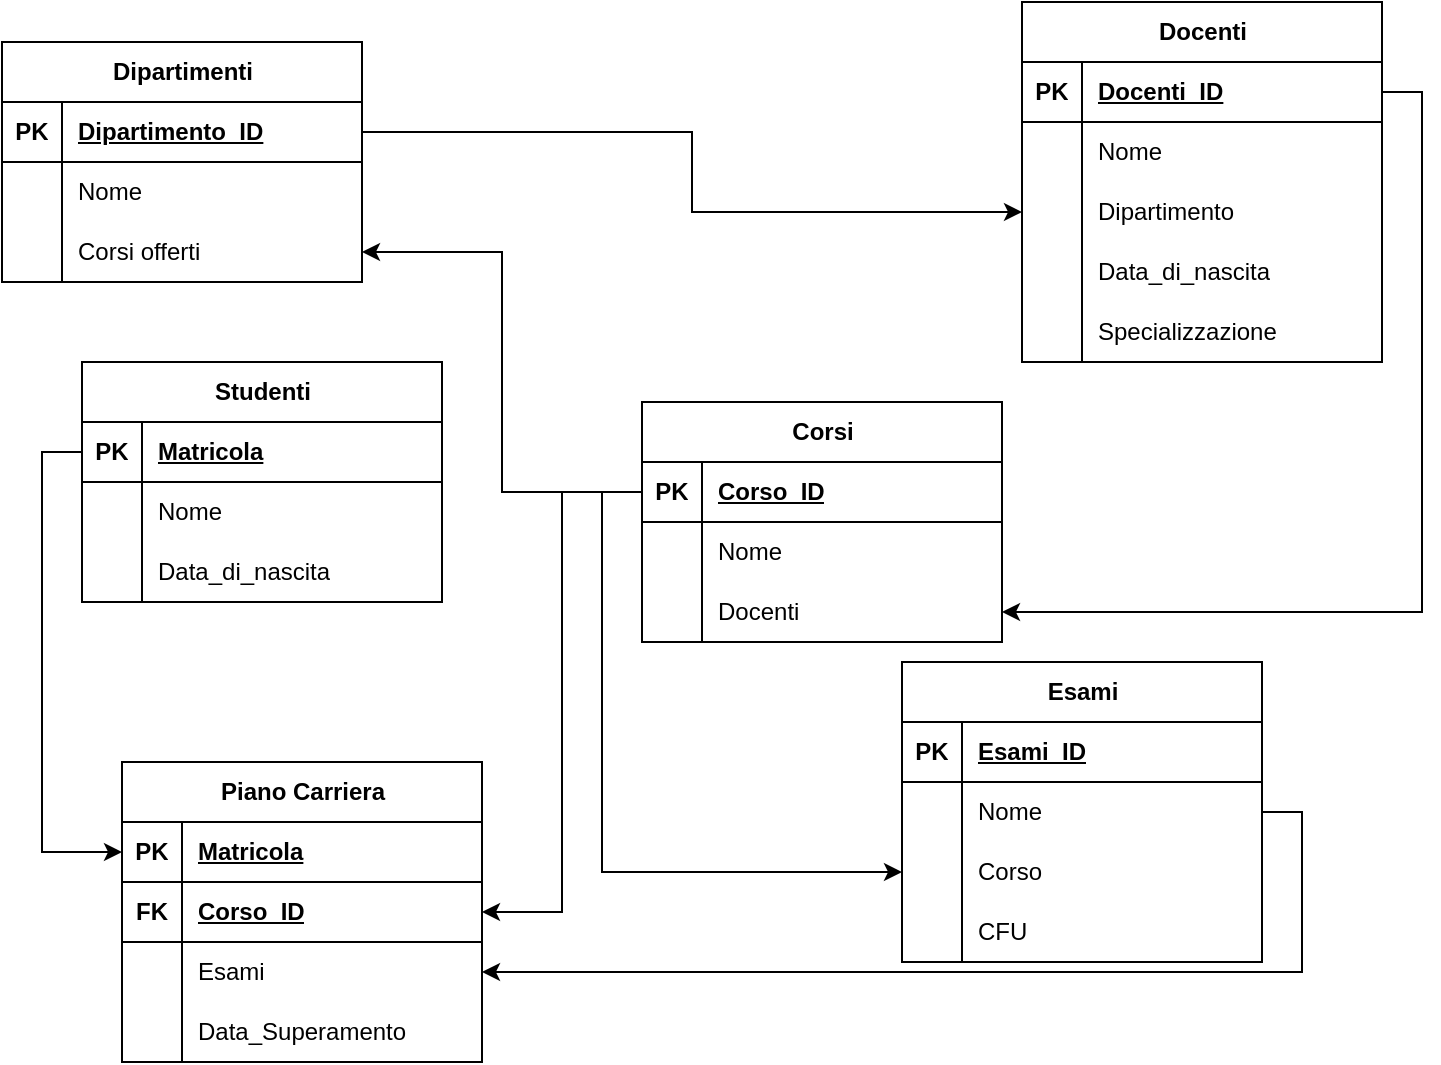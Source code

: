 <mxfile version="23.1.0" type="github">
  <diagram name="Pagina-1" id="qhU8wnmdOAKKkHcsEv-U">
    <mxGraphModel dx="1050" dy="570" grid="1" gridSize="10" guides="1" tooltips="1" connect="1" arrows="1" fold="1" page="1" pageScale="1" pageWidth="827" pageHeight="1169" math="0" shadow="0">
      <root>
        <mxCell id="0" />
        <mxCell id="1" parent="0" />
        <mxCell id="ds6GgjN6TcNg5x623Xar-1" value="Dipartimenti" style="shape=table;startSize=30;container=1;collapsible=1;childLayout=tableLayout;fixedRows=1;rowLines=0;fontStyle=1;align=center;resizeLast=1;html=1;" parent="1" vertex="1">
          <mxGeometry y="50" width="180" height="120.0" as="geometry" />
        </mxCell>
        <mxCell id="ds6GgjN6TcNg5x623Xar-2" value="" style="shape=tableRow;horizontal=0;startSize=0;swimlaneHead=0;swimlaneBody=0;fillColor=none;collapsible=0;dropTarget=0;points=[[0,0.5],[1,0.5]];portConstraint=eastwest;top=0;left=0;right=0;bottom=1;" parent="ds6GgjN6TcNg5x623Xar-1" vertex="1">
          <mxGeometry y="30" width="180" height="30" as="geometry" />
        </mxCell>
        <mxCell id="ds6GgjN6TcNg5x623Xar-3" value="PK" style="shape=partialRectangle;connectable=0;fillColor=none;top=0;left=0;bottom=0;right=0;fontStyle=1;overflow=hidden;whiteSpace=wrap;html=1;" parent="ds6GgjN6TcNg5x623Xar-2" vertex="1">
          <mxGeometry width="30" height="30" as="geometry">
            <mxRectangle width="30" height="30" as="alternateBounds" />
          </mxGeometry>
        </mxCell>
        <mxCell id="ds6GgjN6TcNg5x623Xar-4" value="Dipartimento_ID" style="shape=partialRectangle;connectable=0;fillColor=none;top=0;left=0;bottom=0;right=0;align=left;spacingLeft=6;fontStyle=5;overflow=hidden;whiteSpace=wrap;html=1;" parent="ds6GgjN6TcNg5x623Xar-2" vertex="1">
          <mxGeometry x="30" width="150" height="30" as="geometry">
            <mxRectangle width="150" height="30" as="alternateBounds" />
          </mxGeometry>
        </mxCell>
        <mxCell id="ds6GgjN6TcNg5x623Xar-5" value="" style="shape=tableRow;horizontal=0;startSize=0;swimlaneHead=0;swimlaneBody=0;fillColor=none;collapsible=0;dropTarget=0;points=[[0,0.5],[1,0.5]];portConstraint=eastwest;top=0;left=0;right=0;bottom=0;" parent="ds6GgjN6TcNg5x623Xar-1" vertex="1">
          <mxGeometry y="60" width="180" height="30" as="geometry" />
        </mxCell>
        <mxCell id="ds6GgjN6TcNg5x623Xar-6" value="" style="shape=partialRectangle;connectable=0;fillColor=none;top=0;left=0;bottom=0;right=0;editable=1;overflow=hidden;whiteSpace=wrap;html=1;" parent="ds6GgjN6TcNg5x623Xar-5" vertex="1">
          <mxGeometry width="30" height="30" as="geometry">
            <mxRectangle width="30" height="30" as="alternateBounds" />
          </mxGeometry>
        </mxCell>
        <mxCell id="ds6GgjN6TcNg5x623Xar-7" value="Nome" style="shape=partialRectangle;connectable=0;fillColor=none;top=0;left=0;bottom=0;right=0;align=left;spacingLeft=6;overflow=hidden;whiteSpace=wrap;html=1;" parent="ds6GgjN6TcNg5x623Xar-5" vertex="1">
          <mxGeometry x="30" width="150" height="30" as="geometry">
            <mxRectangle width="150" height="30" as="alternateBounds" />
          </mxGeometry>
        </mxCell>
        <mxCell id="ds6GgjN6TcNg5x623Xar-8" value="" style="shape=tableRow;horizontal=0;startSize=0;swimlaneHead=0;swimlaneBody=0;fillColor=none;collapsible=0;dropTarget=0;points=[[0,0.5],[1,0.5]];portConstraint=eastwest;top=0;left=0;right=0;bottom=0;" parent="ds6GgjN6TcNg5x623Xar-1" vertex="1">
          <mxGeometry y="90" width="180" height="30" as="geometry" />
        </mxCell>
        <mxCell id="ds6GgjN6TcNg5x623Xar-9" value="" style="shape=partialRectangle;connectable=0;fillColor=none;top=0;left=0;bottom=0;right=0;editable=1;overflow=hidden;whiteSpace=wrap;html=1;" parent="ds6GgjN6TcNg5x623Xar-8" vertex="1">
          <mxGeometry width="30" height="30" as="geometry">
            <mxRectangle width="30" height="30" as="alternateBounds" />
          </mxGeometry>
        </mxCell>
        <mxCell id="ds6GgjN6TcNg5x623Xar-10" value="Corsi offerti" style="shape=partialRectangle;connectable=0;fillColor=none;top=0;left=0;bottom=0;right=0;align=left;spacingLeft=6;overflow=hidden;whiteSpace=wrap;html=1;" parent="ds6GgjN6TcNg5x623Xar-8" vertex="1">
          <mxGeometry x="30" width="150" height="30" as="geometry">
            <mxRectangle width="150" height="30" as="alternateBounds" />
          </mxGeometry>
        </mxCell>
        <mxCell id="ds6GgjN6TcNg5x623Xar-14" value="Docenti" style="shape=table;startSize=30;container=1;collapsible=1;childLayout=tableLayout;fixedRows=1;rowLines=0;fontStyle=1;align=center;resizeLast=1;html=1;" parent="1" vertex="1">
          <mxGeometry x="510" y="30" width="180" height="180" as="geometry" />
        </mxCell>
        <mxCell id="ds6GgjN6TcNg5x623Xar-15" value="" style="shape=tableRow;horizontal=0;startSize=0;swimlaneHead=0;swimlaneBody=0;fillColor=none;collapsible=0;dropTarget=0;points=[[0,0.5],[1,0.5]];portConstraint=eastwest;top=0;left=0;right=0;bottom=1;" parent="ds6GgjN6TcNg5x623Xar-14" vertex="1">
          <mxGeometry y="30" width="180" height="30" as="geometry" />
        </mxCell>
        <mxCell id="ds6GgjN6TcNg5x623Xar-16" value="PK" style="shape=partialRectangle;connectable=0;fillColor=none;top=0;left=0;bottom=0;right=0;fontStyle=1;overflow=hidden;whiteSpace=wrap;html=1;" parent="ds6GgjN6TcNg5x623Xar-15" vertex="1">
          <mxGeometry width="30" height="30" as="geometry">
            <mxRectangle width="30" height="30" as="alternateBounds" />
          </mxGeometry>
        </mxCell>
        <mxCell id="ds6GgjN6TcNg5x623Xar-17" value="Docenti_ID" style="shape=partialRectangle;connectable=0;fillColor=none;top=0;left=0;bottom=0;right=0;align=left;spacingLeft=6;fontStyle=5;overflow=hidden;whiteSpace=wrap;html=1;" parent="ds6GgjN6TcNg5x623Xar-15" vertex="1">
          <mxGeometry x="30" width="150" height="30" as="geometry">
            <mxRectangle width="150" height="30" as="alternateBounds" />
          </mxGeometry>
        </mxCell>
        <mxCell id="ds6GgjN6TcNg5x623Xar-18" value="" style="shape=tableRow;horizontal=0;startSize=0;swimlaneHead=0;swimlaneBody=0;fillColor=none;collapsible=0;dropTarget=0;points=[[0,0.5],[1,0.5]];portConstraint=eastwest;top=0;left=0;right=0;bottom=0;" parent="ds6GgjN6TcNg5x623Xar-14" vertex="1">
          <mxGeometry y="60" width="180" height="30" as="geometry" />
        </mxCell>
        <mxCell id="ds6GgjN6TcNg5x623Xar-19" value="" style="shape=partialRectangle;connectable=0;fillColor=none;top=0;left=0;bottom=0;right=0;editable=1;overflow=hidden;whiteSpace=wrap;html=1;" parent="ds6GgjN6TcNg5x623Xar-18" vertex="1">
          <mxGeometry width="30" height="30" as="geometry">
            <mxRectangle width="30" height="30" as="alternateBounds" />
          </mxGeometry>
        </mxCell>
        <mxCell id="ds6GgjN6TcNg5x623Xar-20" value="Nome" style="shape=partialRectangle;connectable=0;fillColor=none;top=0;left=0;bottom=0;right=0;align=left;spacingLeft=6;overflow=hidden;whiteSpace=wrap;html=1;" parent="ds6GgjN6TcNg5x623Xar-18" vertex="1">
          <mxGeometry x="30" width="150" height="30" as="geometry">
            <mxRectangle width="150" height="30" as="alternateBounds" />
          </mxGeometry>
        </mxCell>
        <mxCell id="ds6GgjN6TcNg5x623Xar-21" value="" style="shape=tableRow;horizontal=0;startSize=0;swimlaneHead=0;swimlaneBody=0;fillColor=none;collapsible=0;dropTarget=0;points=[[0,0.5],[1,0.5]];portConstraint=eastwest;top=0;left=0;right=0;bottom=0;" parent="ds6GgjN6TcNg5x623Xar-14" vertex="1">
          <mxGeometry y="90" width="180" height="30" as="geometry" />
        </mxCell>
        <mxCell id="ds6GgjN6TcNg5x623Xar-22" value="" style="shape=partialRectangle;connectable=0;fillColor=none;top=0;left=0;bottom=0;right=0;editable=1;overflow=hidden;whiteSpace=wrap;html=1;" parent="ds6GgjN6TcNg5x623Xar-21" vertex="1">
          <mxGeometry width="30" height="30" as="geometry">
            <mxRectangle width="30" height="30" as="alternateBounds" />
          </mxGeometry>
        </mxCell>
        <mxCell id="ds6GgjN6TcNg5x623Xar-23" value="Dipartimento" style="shape=partialRectangle;connectable=0;fillColor=none;top=0;left=0;bottom=0;right=0;align=left;spacingLeft=6;overflow=hidden;whiteSpace=wrap;html=1;" parent="ds6GgjN6TcNg5x623Xar-21" vertex="1">
          <mxGeometry x="30" width="150" height="30" as="geometry">
            <mxRectangle width="150" height="30" as="alternateBounds" />
          </mxGeometry>
        </mxCell>
        <mxCell id="ds6GgjN6TcNg5x623Xar-24" value="" style="shape=tableRow;horizontal=0;startSize=0;swimlaneHead=0;swimlaneBody=0;fillColor=none;collapsible=0;dropTarget=0;points=[[0,0.5],[1,0.5]];portConstraint=eastwest;top=0;left=0;right=0;bottom=0;" parent="ds6GgjN6TcNg5x623Xar-14" vertex="1">
          <mxGeometry y="120" width="180" height="30" as="geometry" />
        </mxCell>
        <mxCell id="ds6GgjN6TcNg5x623Xar-25" value="" style="shape=partialRectangle;connectable=0;fillColor=none;top=0;left=0;bottom=0;right=0;editable=1;overflow=hidden;whiteSpace=wrap;html=1;" parent="ds6GgjN6TcNg5x623Xar-24" vertex="1">
          <mxGeometry width="30" height="30" as="geometry">
            <mxRectangle width="30" height="30" as="alternateBounds" />
          </mxGeometry>
        </mxCell>
        <mxCell id="ds6GgjN6TcNg5x623Xar-26" value="Data_di_nascita" style="shape=partialRectangle;connectable=0;fillColor=none;top=0;left=0;bottom=0;right=0;align=left;spacingLeft=6;overflow=hidden;whiteSpace=wrap;html=1;" parent="ds6GgjN6TcNg5x623Xar-24" vertex="1">
          <mxGeometry x="30" width="150" height="30" as="geometry">
            <mxRectangle width="150" height="30" as="alternateBounds" />
          </mxGeometry>
        </mxCell>
        <mxCell id="ds6GgjN6TcNg5x623Xar-27" value="" style="shape=tableRow;horizontal=0;startSize=0;swimlaneHead=0;swimlaneBody=0;fillColor=none;collapsible=0;dropTarget=0;points=[[0,0.5],[1,0.5]];portConstraint=eastwest;top=0;left=0;right=0;bottom=0;" parent="ds6GgjN6TcNg5x623Xar-14" vertex="1">
          <mxGeometry y="150" width="180" height="30" as="geometry" />
        </mxCell>
        <mxCell id="ds6GgjN6TcNg5x623Xar-28" value="" style="shape=partialRectangle;connectable=0;fillColor=none;top=0;left=0;bottom=0;right=0;editable=1;overflow=hidden;whiteSpace=wrap;html=1;" parent="ds6GgjN6TcNg5x623Xar-27" vertex="1">
          <mxGeometry width="30" height="30" as="geometry">
            <mxRectangle width="30" height="30" as="alternateBounds" />
          </mxGeometry>
        </mxCell>
        <mxCell id="ds6GgjN6TcNg5x623Xar-29" value="Specializzazione" style="shape=partialRectangle;connectable=0;fillColor=none;top=0;left=0;bottom=0;right=0;align=left;spacingLeft=6;overflow=hidden;whiteSpace=wrap;html=1;" parent="ds6GgjN6TcNg5x623Xar-27" vertex="1">
          <mxGeometry x="30" width="150" height="30" as="geometry">
            <mxRectangle width="150" height="30" as="alternateBounds" />
          </mxGeometry>
        </mxCell>
        <mxCell id="ds6GgjN6TcNg5x623Xar-30" value="Studenti" style="shape=table;startSize=30;container=1;collapsible=1;childLayout=tableLayout;fixedRows=1;rowLines=0;fontStyle=1;align=center;resizeLast=1;html=1;" parent="1" vertex="1">
          <mxGeometry x="40" y="210" width="180" height="120" as="geometry" />
        </mxCell>
        <mxCell id="ds6GgjN6TcNg5x623Xar-31" value="" style="shape=tableRow;horizontal=0;startSize=0;swimlaneHead=0;swimlaneBody=0;fillColor=none;collapsible=0;dropTarget=0;points=[[0,0.5],[1,0.5]];portConstraint=eastwest;top=0;left=0;right=0;bottom=1;" parent="ds6GgjN6TcNg5x623Xar-30" vertex="1">
          <mxGeometry y="30" width="180" height="30" as="geometry" />
        </mxCell>
        <mxCell id="ds6GgjN6TcNg5x623Xar-32" value="PK" style="shape=partialRectangle;connectable=0;fillColor=none;top=0;left=0;bottom=0;right=0;fontStyle=1;overflow=hidden;whiteSpace=wrap;html=1;" parent="ds6GgjN6TcNg5x623Xar-31" vertex="1">
          <mxGeometry width="30" height="30" as="geometry">
            <mxRectangle width="30" height="30" as="alternateBounds" />
          </mxGeometry>
        </mxCell>
        <mxCell id="ds6GgjN6TcNg5x623Xar-33" value="Matricola" style="shape=partialRectangle;connectable=0;fillColor=none;top=0;left=0;bottom=0;right=0;align=left;spacingLeft=6;fontStyle=5;overflow=hidden;whiteSpace=wrap;html=1;" parent="ds6GgjN6TcNg5x623Xar-31" vertex="1">
          <mxGeometry x="30" width="150" height="30" as="geometry">
            <mxRectangle width="150" height="30" as="alternateBounds" />
          </mxGeometry>
        </mxCell>
        <mxCell id="ds6GgjN6TcNg5x623Xar-34" value="" style="shape=tableRow;horizontal=0;startSize=0;swimlaneHead=0;swimlaneBody=0;fillColor=none;collapsible=0;dropTarget=0;points=[[0,0.5],[1,0.5]];portConstraint=eastwest;top=0;left=0;right=0;bottom=0;" parent="ds6GgjN6TcNg5x623Xar-30" vertex="1">
          <mxGeometry y="60" width="180" height="30" as="geometry" />
        </mxCell>
        <mxCell id="ds6GgjN6TcNg5x623Xar-35" value="" style="shape=partialRectangle;connectable=0;fillColor=none;top=0;left=0;bottom=0;right=0;editable=1;overflow=hidden;whiteSpace=wrap;html=1;" parent="ds6GgjN6TcNg5x623Xar-34" vertex="1">
          <mxGeometry width="30" height="30" as="geometry">
            <mxRectangle width="30" height="30" as="alternateBounds" />
          </mxGeometry>
        </mxCell>
        <mxCell id="ds6GgjN6TcNg5x623Xar-36" value="Nome" style="shape=partialRectangle;connectable=0;fillColor=none;top=0;left=0;bottom=0;right=0;align=left;spacingLeft=6;overflow=hidden;whiteSpace=wrap;html=1;" parent="ds6GgjN6TcNg5x623Xar-34" vertex="1">
          <mxGeometry x="30" width="150" height="30" as="geometry">
            <mxRectangle width="150" height="30" as="alternateBounds" />
          </mxGeometry>
        </mxCell>
        <mxCell id="ds6GgjN6TcNg5x623Xar-37" value="" style="shape=tableRow;horizontal=0;startSize=0;swimlaneHead=0;swimlaneBody=0;fillColor=none;collapsible=0;dropTarget=0;points=[[0,0.5],[1,0.5]];portConstraint=eastwest;top=0;left=0;right=0;bottom=0;" parent="ds6GgjN6TcNg5x623Xar-30" vertex="1">
          <mxGeometry y="90" width="180" height="30" as="geometry" />
        </mxCell>
        <mxCell id="ds6GgjN6TcNg5x623Xar-38" value="" style="shape=partialRectangle;connectable=0;fillColor=none;top=0;left=0;bottom=0;right=0;editable=1;overflow=hidden;whiteSpace=wrap;html=1;" parent="ds6GgjN6TcNg5x623Xar-37" vertex="1">
          <mxGeometry width="30" height="30" as="geometry">
            <mxRectangle width="30" height="30" as="alternateBounds" />
          </mxGeometry>
        </mxCell>
        <mxCell id="ds6GgjN6TcNg5x623Xar-39" value="Data_di_nascita" style="shape=partialRectangle;connectable=0;fillColor=none;top=0;left=0;bottom=0;right=0;align=left;spacingLeft=6;overflow=hidden;whiteSpace=wrap;html=1;" parent="ds6GgjN6TcNg5x623Xar-37" vertex="1">
          <mxGeometry x="30" width="150" height="30" as="geometry">
            <mxRectangle width="150" height="30" as="alternateBounds" />
          </mxGeometry>
        </mxCell>
        <mxCell id="ds6GgjN6TcNg5x623Xar-57" value="Corsi" style="shape=table;startSize=30;container=1;collapsible=1;childLayout=tableLayout;fixedRows=1;rowLines=0;fontStyle=1;align=center;resizeLast=1;html=1;" parent="1" vertex="1">
          <mxGeometry x="320" y="230" width="180" height="120" as="geometry" />
        </mxCell>
        <mxCell id="ds6GgjN6TcNg5x623Xar-58" value="" style="shape=tableRow;horizontal=0;startSize=0;swimlaneHead=0;swimlaneBody=0;fillColor=none;collapsible=0;dropTarget=0;points=[[0,0.5],[1,0.5]];portConstraint=eastwest;top=0;left=0;right=0;bottom=1;" parent="ds6GgjN6TcNg5x623Xar-57" vertex="1">
          <mxGeometry y="30" width="180" height="30" as="geometry" />
        </mxCell>
        <mxCell id="ds6GgjN6TcNg5x623Xar-59" value="PK" style="shape=partialRectangle;connectable=0;fillColor=none;top=0;left=0;bottom=0;right=0;fontStyle=1;overflow=hidden;whiteSpace=wrap;html=1;" parent="ds6GgjN6TcNg5x623Xar-58" vertex="1">
          <mxGeometry width="30" height="30" as="geometry">
            <mxRectangle width="30" height="30" as="alternateBounds" />
          </mxGeometry>
        </mxCell>
        <mxCell id="ds6GgjN6TcNg5x623Xar-60" value="Corso_ID" style="shape=partialRectangle;connectable=0;fillColor=none;top=0;left=0;bottom=0;right=0;align=left;spacingLeft=6;fontStyle=5;overflow=hidden;whiteSpace=wrap;html=1;" parent="ds6GgjN6TcNg5x623Xar-58" vertex="1">
          <mxGeometry x="30" width="150" height="30" as="geometry">
            <mxRectangle width="150" height="30" as="alternateBounds" />
          </mxGeometry>
        </mxCell>
        <mxCell id="ds6GgjN6TcNg5x623Xar-61" value="" style="shape=tableRow;horizontal=0;startSize=0;swimlaneHead=0;swimlaneBody=0;fillColor=none;collapsible=0;dropTarget=0;points=[[0,0.5],[1,0.5]];portConstraint=eastwest;top=0;left=0;right=0;bottom=0;" parent="ds6GgjN6TcNg5x623Xar-57" vertex="1">
          <mxGeometry y="60" width="180" height="30" as="geometry" />
        </mxCell>
        <mxCell id="ds6GgjN6TcNg5x623Xar-62" value="" style="shape=partialRectangle;connectable=0;fillColor=none;top=0;left=0;bottom=0;right=0;editable=1;overflow=hidden;whiteSpace=wrap;html=1;" parent="ds6GgjN6TcNg5x623Xar-61" vertex="1">
          <mxGeometry width="30" height="30" as="geometry">
            <mxRectangle width="30" height="30" as="alternateBounds" />
          </mxGeometry>
        </mxCell>
        <mxCell id="ds6GgjN6TcNg5x623Xar-63" value="Nome" style="shape=partialRectangle;connectable=0;fillColor=none;top=0;left=0;bottom=0;right=0;align=left;spacingLeft=6;overflow=hidden;whiteSpace=wrap;html=1;" parent="ds6GgjN6TcNg5x623Xar-61" vertex="1">
          <mxGeometry x="30" width="150" height="30" as="geometry">
            <mxRectangle width="150" height="30" as="alternateBounds" />
          </mxGeometry>
        </mxCell>
        <mxCell id="ds6GgjN6TcNg5x623Xar-64" value="" style="shape=tableRow;horizontal=0;startSize=0;swimlaneHead=0;swimlaneBody=0;fillColor=none;collapsible=0;dropTarget=0;points=[[0,0.5],[1,0.5]];portConstraint=eastwest;top=0;left=0;right=0;bottom=0;" parent="ds6GgjN6TcNg5x623Xar-57" vertex="1">
          <mxGeometry y="90" width="180" height="30" as="geometry" />
        </mxCell>
        <mxCell id="ds6GgjN6TcNg5x623Xar-65" value="" style="shape=partialRectangle;connectable=0;fillColor=none;top=0;left=0;bottom=0;right=0;editable=1;overflow=hidden;whiteSpace=wrap;html=1;" parent="ds6GgjN6TcNg5x623Xar-64" vertex="1">
          <mxGeometry width="30" height="30" as="geometry">
            <mxRectangle width="30" height="30" as="alternateBounds" />
          </mxGeometry>
        </mxCell>
        <mxCell id="ds6GgjN6TcNg5x623Xar-66" value="Docenti" style="shape=partialRectangle;connectable=0;fillColor=none;top=0;left=0;bottom=0;right=0;align=left;spacingLeft=6;overflow=hidden;whiteSpace=wrap;html=1;" parent="ds6GgjN6TcNg5x623Xar-64" vertex="1">
          <mxGeometry x="30" width="150" height="30" as="geometry">
            <mxRectangle width="150" height="30" as="alternateBounds" />
          </mxGeometry>
        </mxCell>
        <mxCell id="ds6GgjN6TcNg5x623Xar-71" style="edgeStyle=orthogonalEdgeStyle;rounded=0;orthogonalLoop=1;jettySize=auto;html=1;exitX=0;exitY=0.5;exitDx=0;exitDy=0;" parent="1" source="ds6GgjN6TcNg5x623Xar-58" target="ds6GgjN6TcNg5x623Xar-8" edge="1">
          <mxGeometry relative="1" as="geometry" />
        </mxCell>
        <mxCell id="ds6GgjN6TcNg5x623Xar-72" style="edgeStyle=orthogonalEdgeStyle;rounded=0;orthogonalLoop=1;jettySize=auto;html=1;exitX=1;exitY=0.5;exitDx=0;exitDy=0;" parent="1" source="ds6GgjN6TcNg5x623Xar-15" target="ds6GgjN6TcNg5x623Xar-64" edge="1">
          <mxGeometry relative="1" as="geometry" />
        </mxCell>
        <mxCell id="ds6GgjN6TcNg5x623Xar-73" value="Esami" style="shape=table;startSize=30;container=1;collapsible=1;childLayout=tableLayout;fixedRows=1;rowLines=0;fontStyle=1;align=center;resizeLast=1;html=1;" parent="1" vertex="1">
          <mxGeometry x="450" y="360" width="180" height="150" as="geometry" />
        </mxCell>
        <mxCell id="ds6GgjN6TcNg5x623Xar-74" value="" style="shape=tableRow;horizontal=0;startSize=0;swimlaneHead=0;swimlaneBody=0;fillColor=none;collapsible=0;dropTarget=0;points=[[0,0.5],[1,0.5]];portConstraint=eastwest;top=0;left=0;right=0;bottom=1;" parent="ds6GgjN6TcNg5x623Xar-73" vertex="1">
          <mxGeometry y="30" width="180" height="30" as="geometry" />
        </mxCell>
        <mxCell id="ds6GgjN6TcNg5x623Xar-75" value="PK" style="shape=partialRectangle;connectable=0;fillColor=none;top=0;left=0;bottom=0;right=0;fontStyle=1;overflow=hidden;whiteSpace=wrap;html=1;" parent="ds6GgjN6TcNg5x623Xar-74" vertex="1">
          <mxGeometry width="30" height="30" as="geometry">
            <mxRectangle width="30" height="30" as="alternateBounds" />
          </mxGeometry>
        </mxCell>
        <mxCell id="ds6GgjN6TcNg5x623Xar-76" value="Esami_ID" style="shape=partialRectangle;connectable=0;fillColor=none;top=0;left=0;bottom=0;right=0;align=left;spacingLeft=6;fontStyle=5;overflow=hidden;whiteSpace=wrap;html=1;" parent="ds6GgjN6TcNg5x623Xar-74" vertex="1">
          <mxGeometry x="30" width="150" height="30" as="geometry">
            <mxRectangle width="150" height="30" as="alternateBounds" />
          </mxGeometry>
        </mxCell>
        <mxCell id="ds6GgjN6TcNg5x623Xar-77" value="" style="shape=tableRow;horizontal=0;startSize=0;swimlaneHead=0;swimlaneBody=0;fillColor=none;collapsible=0;dropTarget=0;points=[[0,0.5],[1,0.5]];portConstraint=eastwest;top=0;left=0;right=0;bottom=0;" parent="ds6GgjN6TcNg5x623Xar-73" vertex="1">
          <mxGeometry y="60" width="180" height="30" as="geometry" />
        </mxCell>
        <mxCell id="ds6GgjN6TcNg5x623Xar-78" value="" style="shape=partialRectangle;connectable=0;fillColor=none;top=0;left=0;bottom=0;right=0;editable=1;overflow=hidden;whiteSpace=wrap;html=1;" parent="ds6GgjN6TcNg5x623Xar-77" vertex="1">
          <mxGeometry width="30" height="30" as="geometry">
            <mxRectangle width="30" height="30" as="alternateBounds" />
          </mxGeometry>
        </mxCell>
        <mxCell id="ds6GgjN6TcNg5x623Xar-79" value="Nome" style="shape=partialRectangle;connectable=0;fillColor=none;top=0;left=0;bottom=0;right=0;align=left;spacingLeft=6;overflow=hidden;whiteSpace=wrap;html=1;" parent="ds6GgjN6TcNg5x623Xar-77" vertex="1">
          <mxGeometry x="30" width="150" height="30" as="geometry">
            <mxRectangle width="150" height="30" as="alternateBounds" />
          </mxGeometry>
        </mxCell>
        <mxCell id="ds6GgjN6TcNg5x623Xar-80" value="" style="shape=tableRow;horizontal=0;startSize=0;swimlaneHead=0;swimlaneBody=0;fillColor=none;collapsible=0;dropTarget=0;points=[[0,0.5],[1,0.5]];portConstraint=eastwest;top=0;left=0;right=0;bottom=0;" parent="ds6GgjN6TcNg5x623Xar-73" vertex="1">
          <mxGeometry y="90" width="180" height="30" as="geometry" />
        </mxCell>
        <mxCell id="ds6GgjN6TcNg5x623Xar-81" value="" style="shape=partialRectangle;connectable=0;fillColor=none;top=0;left=0;bottom=0;right=0;editable=1;overflow=hidden;whiteSpace=wrap;html=1;" parent="ds6GgjN6TcNg5x623Xar-80" vertex="1">
          <mxGeometry width="30" height="30" as="geometry">
            <mxRectangle width="30" height="30" as="alternateBounds" />
          </mxGeometry>
        </mxCell>
        <mxCell id="ds6GgjN6TcNg5x623Xar-82" value="Corso" style="shape=partialRectangle;connectable=0;fillColor=none;top=0;left=0;bottom=0;right=0;align=left;spacingLeft=6;overflow=hidden;whiteSpace=wrap;html=1;" parent="ds6GgjN6TcNg5x623Xar-80" vertex="1">
          <mxGeometry x="30" width="150" height="30" as="geometry">
            <mxRectangle width="150" height="30" as="alternateBounds" />
          </mxGeometry>
        </mxCell>
        <mxCell id="ds6GgjN6TcNg5x623Xar-83" value="" style="shape=tableRow;horizontal=0;startSize=0;swimlaneHead=0;swimlaneBody=0;fillColor=none;collapsible=0;dropTarget=0;points=[[0,0.5],[1,0.5]];portConstraint=eastwest;top=0;left=0;right=0;bottom=0;" parent="ds6GgjN6TcNg5x623Xar-73" vertex="1">
          <mxGeometry y="120" width="180" height="30" as="geometry" />
        </mxCell>
        <mxCell id="ds6GgjN6TcNg5x623Xar-84" value="" style="shape=partialRectangle;connectable=0;fillColor=none;top=0;left=0;bottom=0;right=0;editable=1;overflow=hidden;whiteSpace=wrap;html=1;" parent="ds6GgjN6TcNg5x623Xar-83" vertex="1">
          <mxGeometry width="30" height="30" as="geometry">
            <mxRectangle width="30" height="30" as="alternateBounds" />
          </mxGeometry>
        </mxCell>
        <mxCell id="ds6GgjN6TcNg5x623Xar-85" value="CFU" style="shape=partialRectangle;connectable=0;fillColor=none;top=0;left=0;bottom=0;right=0;align=left;spacingLeft=6;overflow=hidden;whiteSpace=wrap;html=1;" parent="ds6GgjN6TcNg5x623Xar-83" vertex="1">
          <mxGeometry x="30" width="150" height="30" as="geometry">
            <mxRectangle width="150" height="30" as="alternateBounds" />
          </mxGeometry>
        </mxCell>
        <mxCell id="ds6GgjN6TcNg5x623Xar-86" style="edgeStyle=orthogonalEdgeStyle;rounded=0;orthogonalLoop=1;jettySize=auto;html=1;exitX=0;exitY=0.5;exitDx=0;exitDy=0;" parent="1" source="ds6GgjN6TcNg5x623Xar-58" target="ds6GgjN6TcNg5x623Xar-80" edge="1">
          <mxGeometry relative="1" as="geometry" />
        </mxCell>
        <mxCell id="ds6GgjN6TcNg5x623Xar-87" value="Piano Carriera" style="shape=table;startSize=30;container=1;collapsible=1;childLayout=tableLayout;fixedRows=1;rowLines=0;fontStyle=1;align=center;resizeLast=1;html=1;" parent="1" vertex="1">
          <mxGeometry x="60" y="410" width="180" height="150" as="geometry" />
        </mxCell>
        <mxCell id="ds6GgjN6TcNg5x623Xar-88" value="" style="shape=tableRow;horizontal=0;startSize=0;swimlaneHead=0;swimlaneBody=0;fillColor=none;collapsible=0;dropTarget=0;points=[[0,0.5],[1,0.5]];portConstraint=eastwest;top=0;left=0;right=0;bottom=1;" parent="ds6GgjN6TcNg5x623Xar-87" vertex="1">
          <mxGeometry y="30" width="180" height="30" as="geometry" />
        </mxCell>
        <mxCell id="ds6GgjN6TcNg5x623Xar-89" value="PK" style="shape=partialRectangle;connectable=0;fillColor=none;top=0;left=0;bottom=0;right=0;fontStyle=1;overflow=hidden;whiteSpace=wrap;html=1;" parent="ds6GgjN6TcNg5x623Xar-88" vertex="1">
          <mxGeometry width="30" height="30" as="geometry">
            <mxRectangle width="30" height="30" as="alternateBounds" />
          </mxGeometry>
        </mxCell>
        <mxCell id="ds6GgjN6TcNg5x623Xar-90" value="Matricola" style="shape=partialRectangle;connectable=0;fillColor=none;top=0;left=0;bottom=0;right=0;align=left;spacingLeft=6;fontStyle=5;overflow=hidden;whiteSpace=wrap;html=1;" parent="ds6GgjN6TcNg5x623Xar-88" vertex="1">
          <mxGeometry x="30" width="150" height="30" as="geometry">
            <mxRectangle width="150" height="30" as="alternateBounds" />
          </mxGeometry>
        </mxCell>
        <mxCell id="ds6GgjN6TcNg5x623Xar-100" value="" style="shape=tableRow;horizontal=0;startSize=0;swimlaneHead=0;swimlaneBody=0;fillColor=none;collapsible=0;dropTarget=0;points=[[0,0.5],[1,0.5]];portConstraint=eastwest;top=0;left=0;right=0;bottom=1;" parent="ds6GgjN6TcNg5x623Xar-87" vertex="1">
          <mxGeometry y="60" width="180" height="30" as="geometry" />
        </mxCell>
        <mxCell id="ds6GgjN6TcNg5x623Xar-101" value="FK" style="shape=partialRectangle;connectable=0;fillColor=none;top=0;left=0;bottom=0;right=0;fontStyle=1;overflow=hidden;whiteSpace=wrap;html=1;" parent="ds6GgjN6TcNg5x623Xar-100" vertex="1">
          <mxGeometry width="30" height="30" as="geometry">
            <mxRectangle width="30" height="30" as="alternateBounds" />
          </mxGeometry>
        </mxCell>
        <mxCell id="ds6GgjN6TcNg5x623Xar-102" value="Corso_ID" style="shape=partialRectangle;connectable=0;fillColor=none;top=0;left=0;bottom=0;right=0;align=left;spacingLeft=6;fontStyle=5;overflow=hidden;whiteSpace=wrap;html=1;" parent="ds6GgjN6TcNg5x623Xar-100" vertex="1">
          <mxGeometry x="30" width="150" height="30" as="geometry">
            <mxRectangle width="150" height="30" as="alternateBounds" />
          </mxGeometry>
        </mxCell>
        <mxCell id="ds6GgjN6TcNg5x623Xar-118" value="" style="shape=tableRow;horizontal=0;startSize=0;swimlaneHead=0;swimlaneBody=0;fillColor=none;collapsible=0;dropTarget=0;points=[[0,0.5],[1,0.5]];portConstraint=eastwest;top=0;left=0;right=0;bottom=0;" parent="ds6GgjN6TcNg5x623Xar-87" vertex="1">
          <mxGeometry y="90" width="180" height="30" as="geometry" />
        </mxCell>
        <mxCell id="ds6GgjN6TcNg5x623Xar-119" value="" style="shape=partialRectangle;connectable=0;fillColor=none;top=0;left=0;bottom=0;right=0;editable=1;overflow=hidden;whiteSpace=wrap;html=1;" parent="ds6GgjN6TcNg5x623Xar-118" vertex="1">
          <mxGeometry width="30" height="30" as="geometry">
            <mxRectangle width="30" height="30" as="alternateBounds" />
          </mxGeometry>
        </mxCell>
        <mxCell id="ds6GgjN6TcNg5x623Xar-120" value="Esami" style="shape=partialRectangle;connectable=0;fillColor=none;top=0;left=0;bottom=0;right=0;align=left;spacingLeft=6;overflow=hidden;whiteSpace=wrap;html=1;" parent="ds6GgjN6TcNg5x623Xar-118" vertex="1">
          <mxGeometry x="30" width="150" height="30" as="geometry">
            <mxRectangle width="150" height="30" as="alternateBounds" />
          </mxGeometry>
        </mxCell>
        <mxCell id="ds6GgjN6TcNg5x623Xar-121" value="" style="shape=tableRow;horizontal=0;startSize=0;swimlaneHead=0;swimlaneBody=0;fillColor=none;collapsible=0;dropTarget=0;points=[[0,0.5],[1,0.5]];portConstraint=eastwest;top=0;left=0;right=0;bottom=0;" parent="ds6GgjN6TcNg5x623Xar-87" vertex="1">
          <mxGeometry y="120" width="180" height="30" as="geometry" />
        </mxCell>
        <mxCell id="ds6GgjN6TcNg5x623Xar-122" value="" style="shape=partialRectangle;connectable=0;fillColor=none;top=0;left=0;bottom=0;right=0;editable=1;overflow=hidden;whiteSpace=wrap;html=1;" parent="ds6GgjN6TcNg5x623Xar-121" vertex="1">
          <mxGeometry width="30" height="30" as="geometry">
            <mxRectangle width="30" height="30" as="alternateBounds" />
          </mxGeometry>
        </mxCell>
        <mxCell id="ds6GgjN6TcNg5x623Xar-123" value="Data_Superamento" style="shape=partialRectangle;connectable=0;fillColor=none;top=0;left=0;bottom=0;right=0;align=left;spacingLeft=6;overflow=hidden;whiteSpace=wrap;html=1;" parent="ds6GgjN6TcNg5x623Xar-121" vertex="1">
          <mxGeometry x="30" width="150" height="30" as="geometry">
            <mxRectangle width="150" height="30" as="alternateBounds" />
          </mxGeometry>
        </mxCell>
        <mxCell id="ds6GgjN6TcNg5x623Xar-124" style="edgeStyle=orthogonalEdgeStyle;rounded=0;orthogonalLoop=1;jettySize=auto;html=1;exitX=1;exitY=0.5;exitDx=0;exitDy=0;" parent="1" source="ds6GgjN6TcNg5x623Xar-77" target="ds6GgjN6TcNg5x623Xar-118" edge="1">
          <mxGeometry relative="1" as="geometry" />
        </mxCell>
        <mxCell id="ds6GgjN6TcNg5x623Xar-125" style="edgeStyle=orthogonalEdgeStyle;rounded=0;orthogonalLoop=1;jettySize=auto;html=1;exitX=0;exitY=0.5;exitDx=0;exitDy=0;" parent="1" source="ds6GgjN6TcNg5x623Xar-58" target="ds6GgjN6TcNg5x623Xar-100" edge="1">
          <mxGeometry relative="1" as="geometry" />
        </mxCell>
        <mxCell id="ds6GgjN6TcNg5x623Xar-128" style="edgeStyle=orthogonalEdgeStyle;rounded=0;orthogonalLoop=1;jettySize=auto;html=1;exitX=0;exitY=0.5;exitDx=0;exitDy=0;" parent="1" source="ds6GgjN6TcNg5x623Xar-31" target="ds6GgjN6TcNg5x623Xar-88" edge="1">
          <mxGeometry relative="1" as="geometry" />
        </mxCell>
        <mxCell id="ds6GgjN6TcNg5x623Xar-129" style="edgeStyle=orthogonalEdgeStyle;rounded=0;orthogonalLoop=1;jettySize=auto;html=1;exitX=1;exitY=0.5;exitDx=0;exitDy=0;" parent="1" source="ds6GgjN6TcNg5x623Xar-2" target="ds6GgjN6TcNg5x623Xar-21" edge="1">
          <mxGeometry relative="1" as="geometry" />
        </mxCell>
      </root>
    </mxGraphModel>
  </diagram>
</mxfile>
